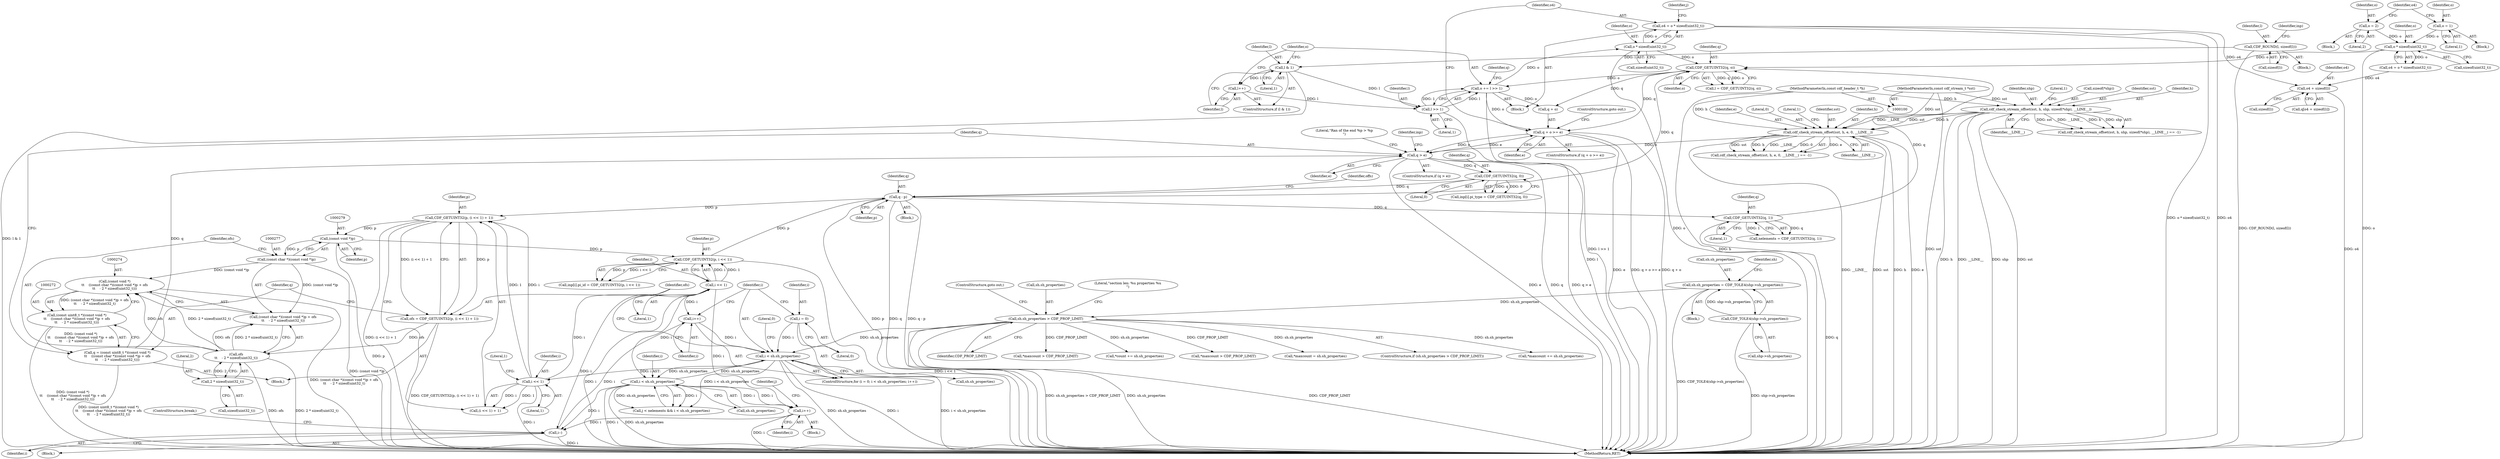 digraph "0_file_f97486ef5dc3e8735440edc4fc8808c63e1a3ef0@API" {
"1000781" [label="(Call,o4 = o * sizeof(uint32_t))"];
"1000783" [label="(Call,o * sizeof(uint32_t))"];
"1000769" [label="(Call,o += l >> 1)"];
"1000771" [label="(Call,l >> 1)"];
"1000764" [label="(Call,l & 1)"];
"1000752" [label="(Call,CDF_ROUND(l, sizeof(l)))"];
"1000767" [label="(Call,l++)"];
"1000715" [label="(Call,CDF_GETUINT32(q, o))"];
"1000352" [label="(Call,CDF_GETUINT32(q, 1))"];
"1000337" [label="(Call,q - p)"];
"1000316" [label="(Call,CDF_GETUINT32(q, 0))"];
"1000288" [label="(Call,q > e)"];
"1000269" [label="(Call,q = (const uint8_t *)(const void *)\n\t\t    ((const char *)(const void *)p + ofs\n\t\t    - 2 * sizeof(uint32_t)))"];
"1000271" [label="(Call,(const uint8_t *)(const void *)\n\t\t    ((const char *)(const void *)p + ofs\n\t\t    - 2 * sizeof(uint32_t)))"];
"1000273" [label="(Call,(const void *)\n\t\t    ((const char *)(const void *)p + ofs\n\t\t    - 2 * sizeof(uint32_t)))"];
"1000276" [label="(Call,(const char *)(const void *)p)"];
"1000278" [label="(Call,(const void *)p)"];
"1000262" [label="(Call,CDF_GETUINT32(p, (i << 1) + 1))"];
"1000265" [label="(Call,i << 1)"];
"1000251" [label="(Call,i < sh.sh_properties)"];
"1000256" [label="(Call,i++)"];
"1000787" [label="(Call,i--)"];
"1000709" [label="(Call,i++)"];
"1000701" [label="(Call,i < sh.sh_properties)"];
"1000307" [label="(Call,i << 1)"];
"1000248" [label="(Call,i = 0)"];
"1000177" [label="(Call,sh.sh_properties > CDF_PROP_LIMIT)"];
"1000168" [label="(Call,sh.sh_properties = CDF_TOLE4(shp->sh_properties))"];
"1000172" [label="(Call,CDF_TOLE4(shp->sh_properties))"];
"1000281" [label="(Call,ofs\n\t\t    - 2 * sizeof(uint32_t))"];
"1000260" [label="(Call,ofs = CDF_GETUINT32(p, (i << 1) + 1))"];
"1000283" [label="(Call,2 * sizeof(uint32_t))"];
"1000238" [label="(Call,cdf_check_stream_offset(sst, h, e, 0, __LINE__))"];
"1000138" [label="(Call,cdf_check_stream_offset(sst, h, shp, sizeof(*shp), __LINE__))"];
"1000101" [label="(MethodParameterIn,const cdf_stream_t *sst)"];
"1000102" [label="(MethodParameterIn,const cdf_header_t *h)"];
"1000775" [label="(Call,q + o >= e)"];
"1000305" [label="(Call,CDF_GETUINT32(p, i << 1))"];
"1000376" [label="(Call,o * sizeof(uint32_t))"];
"1000363" [label="(Call,o = 2)"];
"1000371" [label="(Call,o = 1)"];
"1000742" [label="(Call,o4 + sizeof(l))"];
"1000376" [label="(Call,o * sizeof(uint32_t))"];
"1000766" [label="(Literal,1)"];
"1000770" [label="(Identifier,o)"];
"1000276" [label="(Call,(const char *)(const void *)p)"];
"1000763" [label="(ControlStructure,if (l & 1))"];
"1000249" [label="(Identifier,i)"];
"1000198" [label="(Call,*maxcount > CDF_PROP_LIMIT)"];
"1000182" [label="(ControlStructure,goto out;)"];
"1000783" [label="(Call,o * sizeof(uint32_t))"];
"1000788" [label="(Identifier,i)"];
"1000168" [label="(Call,sh.sh_properties = CDF_TOLE4(shp->sh_properties))"];
"1000703" [label="(Call,sh.sh_properties)"];
"1000338" [label="(Identifier,q)"];
"1000248" [label="(Call,i = 0)"];
"1000287" [label="(ControlStructure,if (q > e))"];
"1000774" [label="(ControlStructure,if (q + o >= e))"];
"1000288" [label="(Call,q > e)"];
"1000365" [label="(Literal,2)"];
"1000173" [label="(Call,shp->sh_properties)"];
"1000337" [label="(Call,q - p)"];
"1000708" [label="(Identifier,j)"];
"1000782" [label="(Identifier,o4)"];
"1000269" [label="(Call,q = (const uint8_t *)(const void *)\n\t\t    ((const char *)(const void *)p + ofs\n\t\t    - 2 * sizeof(uint32_t)))"];
"1000280" [label="(Identifier,p)"];
"1000241" [label="(Identifier,e)"];
"1000267" [label="(Literal,1)"];
"1000764" [label="(Call,l & 1)"];
"1000178" [label="(Call,sh.sh_properties)"];
"1000243" [label="(Identifier,__LINE__)"];
"1000242" [label="(Literal,0)"];
"1000363" [label="(Call,o = 2)"];
"1000142" [label="(Call,sizeof(*shp))"];
"1000744" [label="(Call,sizeof(l))"];
"1000784" [label="(Identifier,o)"];
"1000375" [label="(Identifier,o4)"];
"1000711" [label="(Block,)"];
"1000771" [label="(Call,l >> 1)"];
"1000715" [label="(Call,CDF_GETUINT32(q, o))"];
"1000230" [label="(Call,*count += sh.sh_properties)"];
"1000273" [label="(Call,(const void *)\n\t\t    ((const char *)(const void *)p + ofs\n\t\t    - 2 * sizeof(uint32_t)))"];
"1000777" [label="(Identifier,q)"];
"1000306" [label="(Identifier,p)"];
"1000139" [label="(Identifier,sst)"];
"1000740" [label="(Call,q[o4 + sizeof(l)])"];
"1000305" [label="(Call,CDF_GETUINT32(p, i << 1))"];
"1000845" [label="(Literal,0)"];
"1000310" [label="(Call,inp[i].pi_type = CDF_GETUINT32(q, 0))"];
"1000662" [label="(Call,*maxcount > CDF_PROP_LIMIT)"];
"1000169" [label="(Call,sh.sh_properties)"];
"1000752" [label="(Call,CDF_ROUND(l, sizeof(l)))"];
"1000373" [label="(Literal,1)"];
"1000281" [label="(Call,ofs\n\t\t    - 2 * sizeof(uint32_t))"];
"1000371" [label="(Call,o = 1)"];
"1000316" [label="(Call,CDF_GETUINT32(q, 0))"];
"1000765" [label="(Identifier,l)"];
"1000702" [label="(Identifier,i)"];
"1000759" [label="(Identifier,inp)"];
"1000138" [label="(Call,cdf_check_stream_offset(sst, h, shp, sizeof(*shp), __LINE__))"];
"1000853" [label="(MethodReturn,RET)"];
"1000179" [label="(Identifier,sh)"];
"1000211" [label="(Call,*maxcount = sh.sh_properties)"];
"1000101" [label="(MethodParameterIn,const cdf_stream_t *sst)"];
"1000780" [label="(ControlStructure,goto out;)"];
"1000102" [label="(MethodParameterIn,const cdf_header_t *h)"];
"1000769" [label="(Call,o += l >> 1)"];
"1000309" [label="(Literal,1)"];
"1000779" [label="(Identifier,e)"];
"1000318" [label="(Literal,0)"];
"1000742" [label="(Call,o4 + sizeof(l))"];
"1000253" [label="(Call,sh.sh_properties)"];
"1000250" [label="(Literal,0)"];
"1000264" [label="(Call,(i << 1) + 1)"];
"1000354" [label="(Literal,1)"];
"1000282" [label="(Identifier,ofs)"];
"1000353" [label="(Identifier,q)"];
"1000245" [label="(Literal,1)"];
"1000145" [label="(Identifier,__LINE__)"];
"1000265" [label="(Call,i << 1)"];
"1000302" [label="(Identifier,inp)"];
"1000299" [label="(Call,inp[i].pi_id = CDF_GETUINT32(p, i << 1))"];
"1000140" [label="(Identifier,h)"];
"1000768" [label="(Identifier,l)"];
"1000263" [label="(Identifier,p)"];
"1000775" [label="(Call,q + o >= e)"];
"1000271" [label="(Call,(const uint8_t *)(const void *)\n\t\t    ((const char *)(const void *)p + ofs\n\t\t    - 2 * sizeof(uint32_t)))"];
"1000172" [label="(Call,CDF_TOLE4(shp->sh_properties))"];
"1000185" [label="(Literal,\"section len: %u properties %u\n\")"];
"1000767" [label="(Call,l++)"];
"1000262" [label="(Call,CDF_GETUINT32(p, (i << 1) + 1))"];
"1000699" [label="(Identifier,j)"];
"1000349" [label="(Block,)"];
"1000401" [label="(Block,)"];
"1000374" [label="(Call,o4 = o * sizeof(uint32_t))"];
"1000270" [label="(Identifier,q)"];
"1000239" [label="(Identifier,sst)"];
"1000176" [label="(ControlStructure,if (sh.sh_properties > CDF_PROP_LIMIT))"];
"1000203" [label="(Call,*maxcount += sh.sh_properties)"];
"1000257" [label="(Identifier,i)"];
"1000137" [label="(Call,cdf_check_stream_offset(sst, h, shp, sizeof(*shp), __LINE__) == -1)"];
"1000787" [label="(Call,i--)"];
"1000378" [label="(Call,sizeof(uint32_t))"];
"1000789" [label="(ControlStructure,break;)"];
"1000710" [label="(Identifier,i)"];
"1000177" [label="(Call,sh.sh_properties > CDF_PROP_LIMIT)"];
"1000364" [label="(Identifier,o)"];
"1000754" [label="(Call,sizeof(l))"];
"1000275" [label="(Call,(const char *)(const void *)p + ofs\n\t\t    - 2 * sizeof(uint32_t))"];
"1000753" [label="(Identifier,l)"];
"1000339" [label="(Identifier,p)"];
"1000367" [label="(Block,)"];
"1000283" [label="(Call,2 * sizeof(uint32_t))"];
"1000743" [label="(Identifier,o4)"];
"1000289" [label="(Identifier,q)"];
"1000260" [label="(Call,ofs = CDF_GETUINT32(p, (i << 1) + 1))"];
"1000181" [label="(Identifier,CDF_PROP_LIMIT)"];
"1000251" [label="(Call,i < sh.sh_properties)"];
"1000697" [label="(Call,j < nelements && i < sh.sh_properties)"];
"1000240" [label="(Identifier,h)"];
"1000268" [label="(Literal,1)"];
"1000256" [label="(Call,i++)"];
"1000372" [label="(Identifier,o)"];
"1000350" [label="(Call,nelements = CDF_GETUINT32(q, 1))"];
"1000258" [label="(Block,)"];
"1000706" [label="(Block,)"];
"1000307" [label="(Call,i << 1)"];
"1000352" [label="(Call,CDF_GETUINT32(q, 1))"];
"1000716" [label="(Identifier,q)"];
"1000278" [label="(Call,(const void *)p)"];
"1000717" [label="(Identifier,o)"];
"1000284" [label="(Literal,2)"];
"1000252" [label="(Identifier,i)"];
"1000141" [label="(Identifier,shp)"];
"1000773" [label="(Literal,1)"];
"1000308" [label="(Identifier,i)"];
"1000785" [label="(Call,sizeof(uint32_t))"];
"1000377" [label="(Identifier,o)"];
"1000772" [label="(Identifier,l)"];
"1000340" [label="(Identifier,offs)"];
"1000290" [label="(Identifier,e)"];
"1000751" [label="(Block,)"];
"1000247" [label="(ControlStructure,for (i = 0; i < sh.sh_properties; i++))"];
"1000781" [label="(Call,o4 = o * sizeof(uint32_t))"];
"1000776" [label="(Call,q + o)"];
"1000317" [label="(Identifier,q)"];
"1000238" [label="(Call,cdf_check_stream_offset(sst, h, e, 0, __LINE__))"];
"1000107" [label="(Block,)"];
"1000261" [label="(Identifier,ofs)"];
"1000237" [label="(Call,cdf_check_stream_offset(sst, h, e, 0, __LINE__) == -1)"];
"1000285" [label="(Call,sizeof(uint32_t))"];
"1000701" [label="(Call,i < sh.sh_properties)"];
"1000709" [label="(Call,i++)"];
"1000294" [label="(Literal,\"Ran of the end %p > %p\n\")"];
"1000713" [label="(Call,l = CDF_GETUINT32(q, o))"];
"1000266" [label="(Identifier,i)"];
"1000147" [label="(Literal,1)"];
"1000336" [label="(Block,)"];
"1000781" -> "1000711"  [label="AST: "];
"1000781" -> "1000783"  [label="CFG: "];
"1000782" -> "1000781"  [label="AST: "];
"1000783" -> "1000781"  [label="AST: "];
"1000708" -> "1000781"  [label="CFG: "];
"1000781" -> "1000853"  [label="DDG: o * sizeof(uint32_t)"];
"1000781" -> "1000853"  [label="DDG: o4"];
"1000781" -> "1000742"  [label="DDG: o4"];
"1000783" -> "1000781"  [label="DDG: o"];
"1000783" -> "1000785"  [label="CFG: "];
"1000784" -> "1000783"  [label="AST: "];
"1000785" -> "1000783"  [label="AST: "];
"1000783" -> "1000853"  [label="DDG: o"];
"1000783" -> "1000715"  [label="DDG: o"];
"1000769" -> "1000783"  [label="DDG: o"];
"1000769" -> "1000711"  [label="AST: "];
"1000769" -> "1000771"  [label="CFG: "];
"1000770" -> "1000769"  [label="AST: "];
"1000771" -> "1000769"  [label="AST: "];
"1000777" -> "1000769"  [label="CFG: "];
"1000769" -> "1000853"  [label="DDG: l >> 1"];
"1000771" -> "1000769"  [label="DDG: l"];
"1000771" -> "1000769"  [label="DDG: 1"];
"1000715" -> "1000769"  [label="DDG: o"];
"1000769" -> "1000775"  [label="DDG: o"];
"1000769" -> "1000776"  [label="DDG: o"];
"1000771" -> "1000773"  [label="CFG: "];
"1000772" -> "1000771"  [label="AST: "];
"1000773" -> "1000771"  [label="AST: "];
"1000771" -> "1000853"  [label="DDG: l"];
"1000764" -> "1000771"  [label="DDG: l"];
"1000767" -> "1000771"  [label="DDG: l"];
"1000764" -> "1000763"  [label="AST: "];
"1000764" -> "1000766"  [label="CFG: "];
"1000765" -> "1000764"  [label="AST: "];
"1000766" -> "1000764"  [label="AST: "];
"1000768" -> "1000764"  [label="CFG: "];
"1000770" -> "1000764"  [label="CFG: "];
"1000764" -> "1000853"  [label="DDG: l & 1"];
"1000752" -> "1000764"  [label="DDG: l"];
"1000764" -> "1000767"  [label="DDG: l"];
"1000752" -> "1000751"  [label="AST: "];
"1000752" -> "1000754"  [label="CFG: "];
"1000753" -> "1000752"  [label="AST: "];
"1000754" -> "1000752"  [label="AST: "];
"1000759" -> "1000752"  [label="CFG: "];
"1000752" -> "1000853"  [label="DDG: CDF_ROUND(l, sizeof(l))"];
"1000767" -> "1000763"  [label="AST: "];
"1000767" -> "1000768"  [label="CFG: "];
"1000768" -> "1000767"  [label="AST: "];
"1000770" -> "1000767"  [label="CFG: "];
"1000715" -> "1000713"  [label="AST: "];
"1000715" -> "1000717"  [label="CFG: "];
"1000716" -> "1000715"  [label="AST: "];
"1000717" -> "1000715"  [label="AST: "];
"1000713" -> "1000715"  [label="CFG: "];
"1000715" -> "1000713"  [label="DDG: q"];
"1000715" -> "1000713"  [label="DDG: o"];
"1000352" -> "1000715"  [label="DDG: q"];
"1000337" -> "1000715"  [label="DDG: q"];
"1000376" -> "1000715"  [label="DDG: o"];
"1000715" -> "1000775"  [label="DDG: q"];
"1000715" -> "1000776"  [label="DDG: q"];
"1000352" -> "1000350"  [label="AST: "];
"1000352" -> "1000354"  [label="CFG: "];
"1000353" -> "1000352"  [label="AST: "];
"1000354" -> "1000352"  [label="AST: "];
"1000350" -> "1000352"  [label="CFG: "];
"1000352" -> "1000853"  [label="DDG: q"];
"1000352" -> "1000350"  [label="DDG: q"];
"1000352" -> "1000350"  [label="DDG: 1"];
"1000337" -> "1000352"  [label="DDG: q"];
"1000337" -> "1000336"  [label="AST: "];
"1000337" -> "1000339"  [label="CFG: "];
"1000338" -> "1000337"  [label="AST: "];
"1000339" -> "1000337"  [label="AST: "];
"1000340" -> "1000337"  [label="CFG: "];
"1000337" -> "1000853"  [label="DDG: p"];
"1000337" -> "1000853"  [label="DDG: q"];
"1000337" -> "1000853"  [label="DDG: q - p"];
"1000337" -> "1000262"  [label="DDG: p"];
"1000316" -> "1000337"  [label="DDG: q"];
"1000305" -> "1000337"  [label="DDG: p"];
"1000316" -> "1000310"  [label="AST: "];
"1000316" -> "1000318"  [label="CFG: "];
"1000317" -> "1000316"  [label="AST: "];
"1000318" -> "1000316"  [label="AST: "];
"1000310" -> "1000316"  [label="CFG: "];
"1000316" -> "1000310"  [label="DDG: q"];
"1000316" -> "1000310"  [label="DDG: 0"];
"1000288" -> "1000316"  [label="DDG: q"];
"1000288" -> "1000287"  [label="AST: "];
"1000288" -> "1000290"  [label="CFG: "];
"1000289" -> "1000288"  [label="AST: "];
"1000290" -> "1000288"  [label="AST: "];
"1000294" -> "1000288"  [label="CFG: "];
"1000302" -> "1000288"  [label="CFG: "];
"1000288" -> "1000853"  [label="DDG: e"];
"1000288" -> "1000853"  [label="DDG: q"];
"1000288" -> "1000853"  [label="DDG: q > e"];
"1000269" -> "1000288"  [label="DDG: q"];
"1000238" -> "1000288"  [label="DDG: e"];
"1000775" -> "1000288"  [label="DDG: e"];
"1000288" -> "1000775"  [label="DDG: e"];
"1000269" -> "1000258"  [label="AST: "];
"1000269" -> "1000271"  [label="CFG: "];
"1000270" -> "1000269"  [label="AST: "];
"1000271" -> "1000269"  [label="AST: "];
"1000289" -> "1000269"  [label="CFG: "];
"1000269" -> "1000853"  [label="DDG: (const uint8_t *)(const void *)\n\t\t    ((const char *)(const void *)p + ofs\n\t\t    - 2 * sizeof(uint32_t))"];
"1000271" -> "1000269"  [label="DDG: (const void *)\n\t\t    ((const char *)(const void *)p + ofs\n\t\t    - 2 * sizeof(uint32_t))"];
"1000271" -> "1000273"  [label="CFG: "];
"1000272" -> "1000271"  [label="AST: "];
"1000273" -> "1000271"  [label="AST: "];
"1000271" -> "1000853"  [label="DDG: (const void *)\n\t\t    ((const char *)(const void *)p + ofs\n\t\t    - 2 * sizeof(uint32_t))"];
"1000273" -> "1000271"  [label="DDG: (const char *)(const void *)p + ofs\n\t\t    - 2 * sizeof(uint32_t)"];
"1000273" -> "1000275"  [label="CFG: "];
"1000274" -> "1000273"  [label="AST: "];
"1000275" -> "1000273"  [label="AST: "];
"1000273" -> "1000853"  [label="DDG: (const char *)(const void *)p + ofs\n\t\t    - 2 * sizeof(uint32_t)"];
"1000276" -> "1000273"  [label="DDG: (const void *)p"];
"1000281" -> "1000273"  [label="DDG: ofs"];
"1000281" -> "1000273"  [label="DDG: 2 * sizeof(uint32_t)"];
"1000276" -> "1000275"  [label="AST: "];
"1000276" -> "1000278"  [label="CFG: "];
"1000277" -> "1000276"  [label="AST: "];
"1000278" -> "1000276"  [label="AST: "];
"1000282" -> "1000276"  [label="CFG: "];
"1000276" -> "1000853"  [label="DDG: (const void *)p"];
"1000276" -> "1000275"  [label="DDG: (const void *)p"];
"1000278" -> "1000276"  [label="DDG: p"];
"1000278" -> "1000280"  [label="CFG: "];
"1000279" -> "1000278"  [label="AST: "];
"1000280" -> "1000278"  [label="AST: "];
"1000278" -> "1000853"  [label="DDG: p"];
"1000262" -> "1000278"  [label="DDG: p"];
"1000278" -> "1000305"  [label="DDG: p"];
"1000262" -> "1000260"  [label="AST: "];
"1000262" -> "1000264"  [label="CFG: "];
"1000263" -> "1000262"  [label="AST: "];
"1000264" -> "1000262"  [label="AST: "];
"1000260" -> "1000262"  [label="CFG: "];
"1000262" -> "1000853"  [label="DDG: (i << 1) + 1"];
"1000262" -> "1000260"  [label="DDG: p"];
"1000262" -> "1000260"  [label="DDG: (i << 1) + 1"];
"1000265" -> "1000262"  [label="DDG: i"];
"1000265" -> "1000262"  [label="DDG: 1"];
"1000265" -> "1000264"  [label="AST: "];
"1000265" -> "1000267"  [label="CFG: "];
"1000266" -> "1000265"  [label="AST: "];
"1000267" -> "1000265"  [label="AST: "];
"1000268" -> "1000265"  [label="CFG: "];
"1000265" -> "1000853"  [label="DDG: i"];
"1000265" -> "1000264"  [label="DDG: i"];
"1000265" -> "1000264"  [label="DDG: 1"];
"1000251" -> "1000265"  [label="DDG: i"];
"1000265" -> "1000307"  [label="DDG: i"];
"1000251" -> "1000247"  [label="AST: "];
"1000251" -> "1000253"  [label="CFG: "];
"1000252" -> "1000251"  [label="AST: "];
"1000253" -> "1000251"  [label="AST: "];
"1000261" -> "1000251"  [label="CFG: "];
"1000845" -> "1000251"  [label="CFG: "];
"1000251" -> "1000853"  [label="DDG: i < sh.sh_properties"];
"1000251" -> "1000853"  [label="DDG: sh.sh_properties"];
"1000251" -> "1000853"  [label="DDG: i"];
"1000256" -> "1000251"  [label="DDG: i"];
"1000248" -> "1000251"  [label="DDG: i"];
"1000701" -> "1000251"  [label="DDG: sh.sh_properties"];
"1000177" -> "1000251"  [label="DDG: sh.sh_properties"];
"1000251" -> "1000697"  [label="DDG: i < sh.sh_properties"];
"1000251" -> "1000701"  [label="DDG: sh.sh_properties"];
"1000256" -> "1000247"  [label="AST: "];
"1000256" -> "1000257"  [label="CFG: "];
"1000257" -> "1000256"  [label="AST: "];
"1000252" -> "1000256"  [label="CFG: "];
"1000787" -> "1000256"  [label="DDG: i"];
"1000307" -> "1000256"  [label="DDG: i"];
"1000787" -> "1000401"  [label="AST: "];
"1000787" -> "1000788"  [label="CFG: "];
"1000788" -> "1000787"  [label="AST: "];
"1000789" -> "1000787"  [label="CFG: "];
"1000787" -> "1000853"  [label="DDG: i"];
"1000709" -> "1000787"  [label="DDG: i"];
"1000701" -> "1000787"  [label="DDG: i"];
"1000307" -> "1000787"  [label="DDG: i"];
"1000709" -> "1000706"  [label="AST: "];
"1000709" -> "1000710"  [label="CFG: "];
"1000710" -> "1000709"  [label="AST: "];
"1000699" -> "1000709"  [label="CFG: "];
"1000709" -> "1000853"  [label="DDG: i"];
"1000709" -> "1000701"  [label="DDG: i"];
"1000701" -> "1000709"  [label="DDG: i"];
"1000307" -> "1000709"  [label="DDG: i"];
"1000701" -> "1000697"  [label="AST: "];
"1000701" -> "1000703"  [label="CFG: "];
"1000702" -> "1000701"  [label="AST: "];
"1000703" -> "1000701"  [label="AST: "];
"1000697" -> "1000701"  [label="CFG: "];
"1000701" -> "1000853"  [label="DDG: i"];
"1000701" -> "1000853"  [label="DDG: sh.sh_properties"];
"1000701" -> "1000697"  [label="DDG: i"];
"1000701" -> "1000697"  [label="DDG: sh.sh_properties"];
"1000307" -> "1000701"  [label="DDG: i"];
"1000307" -> "1000305"  [label="AST: "];
"1000307" -> "1000309"  [label="CFG: "];
"1000308" -> "1000307"  [label="AST: "];
"1000309" -> "1000307"  [label="AST: "];
"1000305" -> "1000307"  [label="CFG: "];
"1000307" -> "1000853"  [label="DDG: i"];
"1000307" -> "1000305"  [label="DDG: i"];
"1000307" -> "1000305"  [label="DDG: 1"];
"1000248" -> "1000247"  [label="AST: "];
"1000248" -> "1000250"  [label="CFG: "];
"1000249" -> "1000248"  [label="AST: "];
"1000250" -> "1000248"  [label="AST: "];
"1000252" -> "1000248"  [label="CFG: "];
"1000177" -> "1000176"  [label="AST: "];
"1000177" -> "1000181"  [label="CFG: "];
"1000178" -> "1000177"  [label="AST: "];
"1000181" -> "1000177"  [label="AST: "];
"1000182" -> "1000177"  [label="CFG: "];
"1000185" -> "1000177"  [label="CFG: "];
"1000177" -> "1000853"  [label="DDG: sh.sh_properties"];
"1000177" -> "1000853"  [label="DDG: CDF_PROP_LIMIT"];
"1000177" -> "1000853"  [label="DDG: sh.sh_properties > CDF_PROP_LIMIT"];
"1000168" -> "1000177"  [label="DDG: sh.sh_properties"];
"1000177" -> "1000198"  [label="DDG: CDF_PROP_LIMIT"];
"1000177" -> "1000203"  [label="DDG: sh.sh_properties"];
"1000177" -> "1000211"  [label="DDG: sh.sh_properties"];
"1000177" -> "1000230"  [label="DDG: sh.sh_properties"];
"1000177" -> "1000662"  [label="DDG: CDF_PROP_LIMIT"];
"1000168" -> "1000107"  [label="AST: "];
"1000168" -> "1000172"  [label="CFG: "];
"1000169" -> "1000168"  [label="AST: "];
"1000172" -> "1000168"  [label="AST: "];
"1000179" -> "1000168"  [label="CFG: "];
"1000168" -> "1000853"  [label="DDG: CDF_TOLE4(shp->sh_properties)"];
"1000172" -> "1000168"  [label="DDG: shp->sh_properties"];
"1000172" -> "1000173"  [label="CFG: "];
"1000173" -> "1000172"  [label="AST: "];
"1000172" -> "1000853"  [label="DDG: shp->sh_properties"];
"1000281" -> "1000275"  [label="AST: "];
"1000281" -> "1000283"  [label="CFG: "];
"1000282" -> "1000281"  [label="AST: "];
"1000283" -> "1000281"  [label="AST: "];
"1000275" -> "1000281"  [label="CFG: "];
"1000281" -> "1000853"  [label="DDG: ofs"];
"1000281" -> "1000853"  [label="DDG: 2 * sizeof(uint32_t)"];
"1000281" -> "1000275"  [label="DDG: ofs"];
"1000281" -> "1000275"  [label="DDG: 2 * sizeof(uint32_t)"];
"1000260" -> "1000281"  [label="DDG: ofs"];
"1000283" -> "1000281"  [label="DDG: 2"];
"1000260" -> "1000258"  [label="AST: "];
"1000261" -> "1000260"  [label="AST: "];
"1000270" -> "1000260"  [label="CFG: "];
"1000260" -> "1000853"  [label="DDG: CDF_GETUINT32(p, (i << 1) + 1)"];
"1000283" -> "1000285"  [label="CFG: "];
"1000284" -> "1000283"  [label="AST: "];
"1000285" -> "1000283"  [label="AST: "];
"1000238" -> "1000237"  [label="AST: "];
"1000238" -> "1000243"  [label="CFG: "];
"1000239" -> "1000238"  [label="AST: "];
"1000240" -> "1000238"  [label="AST: "];
"1000241" -> "1000238"  [label="AST: "];
"1000242" -> "1000238"  [label="AST: "];
"1000243" -> "1000238"  [label="AST: "];
"1000245" -> "1000238"  [label="CFG: "];
"1000238" -> "1000853"  [label="DDG: sst"];
"1000238" -> "1000853"  [label="DDG: h"];
"1000238" -> "1000853"  [label="DDG: e"];
"1000238" -> "1000853"  [label="DDG: __LINE__"];
"1000238" -> "1000237"  [label="DDG: e"];
"1000238" -> "1000237"  [label="DDG: sst"];
"1000238" -> "1000237"  [label="DDG: h"];
"1000238" -> "1000237"  [label="DDG: __LINE__"];
"1000238" -> "1000237"  [label="DDG: 0"];
"1000138" -> "1000238"  [label="DDG: sst"];
"1000138" -> "1000238"  [label="DDG: h"];
"1000138" -> "1000238"  [label="DDG: __LINE__"];
"1000101" -> "1000238"  [label="DDG: sst"];
"1000102" -> "1000238"  [label="DDG: h"];
"1000138" -> "1000137"  [label="AST: "];
"1000138" -> "1000145"  [label="CFG: "];
"1000139" -> "1000138"  [label="AST: "];
"1000140" -> "1000138"  [label="AST: "];
"1000141" -> "1000138"  [label="AST: "];
"1000142" -> "1000138"  [label="AST: "];
"1000145" -> "1000138"  [label="AST: "];
"1000147" -> "1000138"  [label="CFG: "];
"1000138" -> "1000853"  [label="DDG: shp"];
"1000138" -> "1000853"  [label="DDG: sst"];
"1000138" -> "1000853"  [label="DDG: h"];
"1000138" -> "1000853"  [label="DDG: __LINE__"];
"1000138" -> "1000137"  [label="DDG: sst"];
"1000138" -> "1000137"  [label="DDG: __LINE__"];
"1000138" -> "1000137"  [label="DDG: h"];
"1000138" -> "1000137"  [label="DDG: shp"];
"1000101" -> "1000138"  [label="DDG: sst"];
"1000102" -> "1000138"  [label="DDG: h"];
"1000101" -> "1000100"  [label="AST: "];
"1000101" -> "1000853"  [label="DDG: sst"];
"1000102" -> "1000100"  [label="AST: "];
"1000102" -> "1000853"  [label="DDG: h"];
"1000775" -> "1000774"  [label="AST: "];
"1000775" -> "1000779"  [label="CFG: "];
"1000776" -> "1000775"  [label="AST: "];
"1000779" -> "1000775"  [label="AST: "];
"1000780" -> "1000775"  [label="CFG: "];
"1000782" -> "1000775"  [label="CFG: "];
"1000775" -> "1000853"  [label="DDG: q + o"];
"1000775" -> "1000853"  [label="DDG: e"];
"1000775" -> "1000853"  [label="DDG: q + o >= e"];
"1000305" -> "1000299"  [label="AST: "];
"1000306" -> "1000305"  [label="AST: "];
"1000299" -> "1000305"  [label="CFG: "];
"1000305" -> "1000853"  [label="DDG: i << 1"];
"1000305" -> "1000299"  [label="DDG: p"];
"1000305" -> "1000299"  [label="DDG: i << 1"];
"1000376" -> "1000374"  [label="AST: "];
"1000376" -> "1000378"  [label="CFG: "];
"1000377" -> "1000376"  [label="AST: "];
"1000378" -> "1000376"  [label="AST: "];
"1000374" -> "1000376"  [label="CFG: "];
"1000376" -> "1000853"  [label="DDG: o"];
"1000376" -> "1000374"  [label="DDG: o"];
"1000363" -> "1000376"  [label="DDG: o"];
"1000371" -> "1000376"  [label="DDG: o"];
"1000363" -> "1000349"  [label="AST: "];
"1000363" -> "1000365"  [label="CFG: "];
"1000364" -> "1000363"  [label="AST: "];
"1000365" -> "1000363"  [label="AST: "];
"1000375" -> "1000363"  [label="CFG: "];
"1000371" -> "1000367"  [label="AST: "];
"1000371" -> "1000373"  [label="CFG: "];
"1000372" -> "1000371"  [label="AST: "];
"1000373" -> "1000371"  [label="AST: "];
"1000375" -> "1000371"  [label="CFG: "];
"1000742" -> "1000740"  [label="AST: "];
"1000742" -> "1000744"  [label="CFG: "];
"1000743" -> "1000742"  [label="AST: "];
"1000744" -> "1000742"  [label="AST: "];
"1000740" -> "1000742"  [label="CFG: "];
"1000742" -> "1000853"  [label="DDG: o4"];
"1000374" -> "1000742"  [label="DDG: o4"];
}
